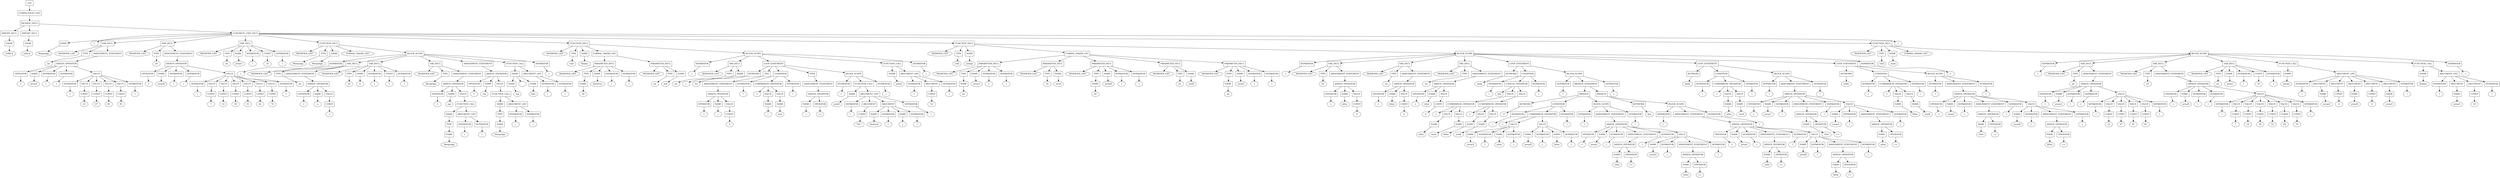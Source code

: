 digraph G {
	splines="TRUE";
	n_0 [label="root", shape="rectangle"]
	n_0 -> n_1
	n_1 [label="COMPILATION_UNIT", shape="rectangle"]
	n_1 -> n_2
	n_2 [label="PACKAGE_DECL", shape="rectangle"]
	n_2 -> n_3
	n_3 [label="IMPORT_DECL", shape="rectangle"]
	n_3 -> n_6
	n_6 [label="NAME", shape="rectangle"]
	n_6 -> n_18
	n_18 [label="stdlib.h", shape="ellipse"]
	n_2 -> n_4
	n_4 [label="IMPORT_DECL", shape="rectangle"]
	n_4 -> n_7
	n_7 [label="NAME", shape="rectangle"]
	n_7 -> n_19
	n_19 [label="stdio.h", shape="ellipse"]
	n_2 -> n_5
	n_5 [label="CONCRETE_UNIT_DECL", shape="rectangle"]
	n_5 -> n_8
	n_8 [label="NAME", shape="rectangle"]
	n_8 -> n_20
	n_20 [label="MergeApp", shape="ellipse"]
	n_5 -> n_9
	n_9 [label="{", shape="ellipse"]
	n_5 -> n_10
	n_10 [label="VAR_DECL", shape="rectangle"]
	n_10 -> n_21
	n_21 [label="MODIFIER_LIST", shape="ellipse"]
	n_10 -> n_22
	n_22 [label="TYPE", shape="rectangle"]
	n_22 -> n_53
	n_53 [label="int", shape="ellipse"]
	n_10 -> n_23
	n_23 [label="ASSIGNMENT_STATEMENT", shape="rectangle"]
	n_23 -> n_54
	n_54 [label="ASSIGN_OPERATOR", shape="rectangle"]
	n_54 -> n_104
	n_104 [label="OPERATOR", shape="rectangle"]
	n_104 -> n_210
	n_210 [label="=", shape="ellipse"]
	n_54 -> n_105
	n_105 [label="NAME", shape="rectangle"]
	n_105 -> n_211
	n_211 [label="arrayA", shape="ellipse"]
	n_54 -> n_106
	n_106 [label="SEPARATOR", shape="rectangle"]
	n_106 -> n_212
	n_212 [label="[", shape="ellipse"]
	n_54 -> n_107
	n_107 [label="SEPARATOR", shape="rectangle"]
	n_107 -> n_213
	n_213 [label="]", shape="ellipse"]
	n_54 -> n_108
	n_108 [label="VALUE", shape="rectangle"]
	n_108 -> n_214
	n_214 [label="SEPARATOR", shape="rectangle"]
	n_214 -> n_335
	n_335 [label="{", shape="ellipse"]
	n_108 -> n_215
	n_215 [label="VALUE", shape="rectangle"]
	n_215 -> n_336
	n_336 [label="CONST", shape="rectangle"]
	n_336 -> n_435
	n_435 [label="23", shape="ellipse"]
	n_108 -> n_216
	n_216 [label="VALUE", shape="rectangle"]
	n_216 -> n_337
	n_337 [label="CONST", shape="rectangle"]
	n_337 -> n_436
	n_436 [label="47", shape="ellipse"]
	n_108 -> n_217
	n_217 [label="VALUE", shape="rectangle"]
	n_217 -> n_338
	n_338 [label="CONST", shape="rectangle"]
	n_338 -> n_437
	n_437 [label="81", shape="ellipse"]
	n_108 -> n_218
	n_218 [label="VALUE", shape="rectangle"]
	n_218 -> n_339
	n_339 [label="CONST", shape="rectangle"]
	n_339 -> n_438
	n_438 [label="95", shape="ellipse"]
	n_108 -> n_219
	n_219 [label="SEPARATOR", shape="rectangle"]
	n_219 -> n_340
	n_340 [label="}", shape="ellipse"]
	n_5 -> n_11
	n_11 [label="VAR_DECL", shape="rectangle"]
	n_11 -> n_24
	n_24 [label="MODIFIER_LIST", shape="ellipse"]
	n_11 -> n_25
	n_25 [label="TYPE", shape="rectangle"]
	n_25 -> n_55
	n_55 [label="int", shape="ellipse"]
	n_11 -> n_26
	n_26 [label="ASSIGNMENT_STATEMENT", shape="rectangle"]
	n_26 -> n_56
	n_56 [label="ASSIGN_OPERATOR", shape="rectangle"]
	n_56 -> n_109
	n_109 [label="OPERATOR", shape="rectangle"]
	n_109 -> n_220
	n_220 [label="=", shape="ellipse"]
	n_56 -> n_110
	n_110 [label="NAME", shape="rectangle"]
	n_110 -> n_221
	n_221 [label="arrayB", shape="ellipse"]
	n_56 -> n_111
	n_111 [label="SEPARATOR", shape="rectangle"]
	n_111 -> n_222
	n_222 [label="[", shape="ellipse"]
	n_56 -> n_112
	n_112 [label="SEPARATOR", shape="rectangle"]
	n_112 -> n_223
	n_223 [label="]", shape="ellipse"]
	n_56 -> n_113
	n_113 [label="VALUE", shape="rectangle"]
	n_113 -> n_224
	n_224 [label="SEPARATOR", shape="rectangle"]
	n_224 -> n_341
	n_341 [label="{", shape="ellipse"]
	n_113 -> n_225
	n_225 [label="VALUE", shape="rectangle"]
	n_225 -> n_342
	n_342 [label="CONST", shape="rectangle"]
	n_342 -> n_439
	n_439 [label="7", shape="ellipse"]
	n_113 -> n_226
	n_226 [label="VALUE", shape="rectangle"]
	n_226 -> n_343
	n_343 [label="CONST", shape="rectangle"]
	n_343 -> n_440
	n_440 [label="14", shape="ellipse"]
	n_113 -> n_227
	n_227 [label="VALUE", shape="rectangle"]
	n_227 -> n_344
	n_344 [label="CONST", shape="rectangle"]
	n_344 -> n_441
	n_441 [label="39", shape="ellipse"]
	n_113 -> n_228
	n_228 [label="VALUE", shape="rectangle"]
	n_228 -> n_345
	n_345 [label="CONST", shape="rectangle"]
	n_345 -> n_442
	n_442 [label="55", shape="ellipse"]
	n_113 -> n_229
	n_229 [label="VALUE", shape="rectangle"]
	n_229 -> n_346
	n_346 [label="CONST", shape="rectangle"]
	n_346 -> n_443
	n_443 [label="62", shape="ellipse"]
	n_113 -> n_230
	n_230 [label="VALUE", shape="rectangle"]
	n_230 -> n_347
	n_347 [label="CONST", shape="rectangle"]
	n_347 -> n_444
	n_444 [label="74", shape="ellipse"]
	n_113 -> n_231
	n_231 [label="SEPARATOR", shape="rectangle"]
	n_231 -> n_348
	n_348 [label="}", shape="ellipse"]
	n_5 -> n_12
	n_12 [label="VAR_DECL", shape="rectangle"]
	n_12 -> n_27
	n_27 [label="MODIFIER_LIST", shape="ellipse"]
	n_12 -> n_28
	n_28 [label="TYPE", shape="rectangle"]
	n_28 -> n_57
	n_57 [label="int", shape="ellipse"]
	n_12 -> n_29
	n_29 [label="NAME", shape="rectangle"]
	n_29 -> n_58
	n_58 [label="arrayC", shape="ellipse"]
	n_12 -> n_30
	n_30 [label="SEPARATOR", shape="rectangle"]
	n_30 -> n_59
	n_59 [label="[", shape="ellipse"]
	n_12 -> n_31
	n_31 [label="CONST", shape="rectangle"]
	n_31 -> n_60
	n_60 [label="10", shape="ellipse"]
	n_12 -> n_32
	n_32 [label="SEPARATOR", shape="rectangle"]
	n_32 -> n_61
	n_61 [label="]", shape="ellipse"]
	n_5 -> n_13
	n_13 [label="FUNCTION_DECL", shape="rectangle"]
	n_13 -> n_33
	n_33 [label="MODIFIER_LIST", shape="ellipse"]
	n_13 -> n_34
	n_34 [label="TYPE", shape="rectangle"]
	n_34 -> n_62
	n_62 [label="MergeApp", shape="ellipse"]
	n_13 -> n_35
	n_35 [label="NAME", shape="rectangle"]
	n_35 -> n_63
	n_63 [label="MergeApp", shape="ellipse"]
	n_13 -> n_36
	n_36 [label="FORMAL_PARAM_LIST", shape="ellipse"]
	n_13 -> n_37
	n_37 [label="BLOCK_SCOPE", shape="rectangle"]
	n_37 -> n_64
	n_64 [label="SEPARATOR", shape="rectangle"]
	n_64 -> n_114
	n_114 [label="{", shape="ellipse"]
	n_37 -> n_65
	n_65 [label="VAR_DECL", shape="rectangle"]
	n_65 -> n_115
	n_115 [label="MODIFIER_LIST", shape="ellipse"]
	n_65 -> n_116
	n_116 [label="TYPE", shape="rectangle"]
	n_116 -> n_232
	n_232 [label="int", shape="ellipse"]
	n_65 -> n_117
	n_117 [label="ASSIGNMENT_STATEMENT", shape="rectangle"]
	n_117 -> n_233
	n_233 [label="ASSIGN_OPERATOR", shape="rectangle"]
	n_233 -> n_349
	n_349 [label="OPERATOR", shape="rectangle"]
	n_349 -> n_445
	n_445 [label="=", shape="ellipse"]
	n_233 -> n_350
	n_350 [label="NAME", shape="rectangle"]
	n_350 -> n_446
	n_446 [label="a", shape="ellipse"]
	n_233 -> n_351
	n_351 [label="VALUE", shape="rectangle"]
	n_351 -> n_447
	n_447 [label="CONST", shape="rectangle"]
	n_447 -> n_527
	n_527 [label="3", shape="ellipse"]
	n_37 -> n_66
	n_66 [label="VAR_DECL", shape="rectangle"]
	n_66 -> n_118
	n_118 [label="MODIFIER_LIST", shape="ellipse"]
	n_66 -> n_119
	n_119 [label="TYPE", shape="rectangle"]
	n_119 -> n_234
	n_234 [label="int", shape="ellipse"]
	n_66 -> n_120
	n_120 [label="NAME", shape="rectangle"]
	n_120 -> n_235
	n_235 [label="b", shape="ellipse"]
	n_66 -> n_121
	n_121 [label="SEPARATOR", shape="rectangle"]
	n_121 -> n_236
	n_236 [label="[", shape="ellipse"]
	n_66 -> n_122
	n_122 [label="CONST", shape="rectangle"]
	n_122 -> n_237
	n_237 [label="3", shape="ellipse"]
	n_66 -> n_123
	n_123 [label="SEPARATOR", shape="rectangle"]
	n_123 -> n_238
	n_238 [label="]", shape="ellipse"]
	n_37 -> n_67
	n_67 [label="VAR_DECL", shape="rectangle"]
	n_67 -> n_124
	n_124 [label="MODIFIER_LIST", shape="ellipse"]
	n_67 -> n_125
	n_125 [label="TYPE", shape="rectangle"]
	n_125 -> n_239
	n_239 [label="MergeApp", shape="ellipse"]
	n_67 -> n_126
	n_126 [label="ASSIGNMENT_STATEMENT", shape="rectangle"]
	n_126 -> n_240
	n_240 [label="ASSIGN_OPERATOR", shape="rectangle"]
	n_240 -> n_352
	n_352 [label="OPERATOR", shape="rectangle"]
	n_352 -> n_448
	n_448 [label="=", shape="ellipse"]
	n_240 -> n_353
	n_353 [label="NAME", shape="rectangle"]
	n_353 -> n_449
	n_449 [label="mg", shape="ellipse"]
	n_240 -> n_354
	n_354 [label="VALUE", shape="rectangle"]
	n_354 -> n_450
	n_450 [label="FUNCTION_CALL", shape="rectangle"]
	n_450 -> n_528
	n_528 [label="NAME", shape="rectangle"]
	n_528 -> n_603
	n_603 [label="TYPE", shape="rectangle"]
	n_603 -> n_652
	n_652 [label="NAME", shape="rectangle"]
	n_652 -> n_688
	n_688 [label="MergeApp", shape="ellipse"]
	n_450 -> n_529
	n_529 [label="ARGUMENT_LIST", shape="rectangle"]
	n_529 -> n_604
	n_604 [label="SEPARATOR", shape="rectangle"]
	n_604 -> n_653
	n_653 [label="(", shape="ellipse"]
	n_529 -> n_605
	n_605 [label="SEPARATOR", shape="rectangle"]
	n_605 -> n_654
	n_654 [label=")", shape="ellipse"]
	n_37 -> n_68
	n_68 [label="ASSIGNMENT_STATEMENT", shape="rectangle"]
	n_68 -> n_127
	n_127 [label="ASSIGN_OPERATOR", shape="rectangle"]
	n_127 -> n_241
	n_241 [label="OPERATOR", shape="rectangle"]
	n_241 -> n_355
	n_355 [label="=", shape="ellipse"]
	n_127 -> n_242
	n_242 [label="NAME", shape="rectangle"]
	n_242 -> n_356
	n_356 [label="mg", shape="ellipse"]
	n_127 -> n_243
	n_243 [label="VALUE", shape="rectangle"]
	n_243 -> n_357
	n_357 [label="FUNCTION_CALL", shape="rectangle"]
	n_357 -> n_451
	n_451 [label="NAME", shape="rectangle"]
	n_451 -> n_530
	n_530 [label="TYPE", shape="rectangle"]
	n_530 -> n_606
	n_606 [label="NAME", shape="rectangle"]
	n_606 -> n_655
	n_655 [label="MergeApp", shape="ellipse"]
	n_357 -> n_452
	n_452 [label="ARGUMENT_LIST", shape="rectangle"]
	n_452 -> n_531
	n_531 [label="SEPARATOR", shape="rectangle"]
	n_531 -> n_607
	n_607 [label="(", shape="ellipse"]
	n_452 -> n_532
	n_532 [label="SEPARATOR", shape="rectangle"]
	n_532 -> n_608
	n_608 [label=")", shape="ellipse"]
	n_37 -> n_69
	n_69 [label="FUNCTION_CALL", shape="rectangle"]
	n_69 -> n_128
	n_128 [label="NAME", shape="rectangle"]
	n_128 -> n_244
	n_244 [label="NAME", shape="rectangle"]
	n_244 -> n_358
	n_358 [label="mg", shape="ellipse"]
	n_128 -> n_245
	n_245 [label=".", shape="ellipse"]
	n_128 -> n_246
	n_246 [label="NAME", shape="rectangle"]
	n_246 -> n_359
	n_359 [label="func", shape="ellipse"]
	n_69 -> n_129
	n_129 [label="ARGUMENT_LIST", shape="rectangle"]
	n_129 -> n_247
	n_247 [label="SEPARATOR", shape="rectangle"]
	n_247 -> n_360
	n_360 [label="(", shape="ellipse"]
	n_129 -> n_248
	n_248 [label="SEPARATOR", shape="rectangle"]
	n_248 -> n_361
	n_361 [label=")", shape="ellipse"]
	n_37 -> n_70
	n_70 [label="SEPARATOR", shape="rectangle"]
	n_70 -> n_130
	n_130 [label="}", shape="ellipse"]
	n_5 -> n_14
	n_14 [label="FUNCTION_DECL", shape="rectangle"]
	n_14 -> n_38
	n_38 [label="MODIFIER_LIST", shape="ellipse"]
	n_14 -> n_39
	n_39 [label="TYPE", shape="rectangle"]
	n_39 -> n_71
	n_71 [label="void", shape="ellipse"]
	n_14 -> n_40
	n_40 [label="NAME", shape="rectangle"]
	n_40 -> n_72
	n_72 [label="display", shape="ellipse"]
	n_14 -> n_41
	n_41 [label="FORMAL_PARAM_LIST", shape="rectangle"]
	n_41 -> n_73
	n_73 [label="PARAMETER_DECL", shape="rectangle"]
	n_73 -> n_131
	n_131 [label="MODIFIER_LIST", shape="ellipse"]
	n_73 -> n_132
	n_132 [label="TYPE", shape="rectangle"]
	n_132 -> n_249
	n_249 [label="NAME", shape="rectangle"]
	n_249 -> n_362
	n_362 [label="int", shape="ellipse"]
	n_73 -> n_133
	n_133 [label="NAME", shape="rectangle"]
	n_133 -> n_250
	n_250 [label="theArray", shape="ellipse"]
	n_73 -> n_134
	n_134 [label="SEPARATOR", shape="rectangle"]
	n_134 -> n_251
	n_251 [label="[", shape="ellipse"]
	n_73 -> n_135
	n_135 [label="SEPARATOR", shape="rectangle"]
	n_135 -> n_252
	n_252 [label="]", shape="ellipse"]
	n_41 -> n_74
	n_74 [label="PARAMETER_DECL", shape="rectangle"]
	n_74 -> n_136
	n_136 [label="MODIFIER_LIST", shape="ellipse"]
	n_74 -> n_137
	n_137 [label="TYPE", shape="rectangle"]
	n_137 -> n_253
	n_253 [label="int", shape="ellipse"]
	n_74 -> n_138
	n_138 [label="NAME", shape="rectangle"]
	n_138 -> n_254
	n_254 [label="size", shape="ellipse"]
	n_14 -> n_42
	n_42 [label="BLOCK_SCOPE", shape="rectangle"]
	n_42 -> n_75
	n_75 [label="SEPARATOR", shape="rectangle"]
	n_75 -> n_139
	n_139 [label="{", shape="ellipse"]
	n_42 -> n_76
	n_76 [label="VAR_DECL", shape="rectangle"]
	n_76 -> n_140
	n_140 [label="MODIFIER_LIST", shape="ellipse"]
	n_76 -> n_141
	n_141 [label="TYPE", shape="rectangle"]
	n_141 -> n_255
	n_255 [label="int", shape="ellipse"]
	n_76 -> n_142
	n_142 [label="NAME", shape="rectangle"]
	n_142 -> n_256
	n_256 [label="j", shape="ellipse"]
	n_42 -> n_77
	n_77 [label="LOOP_STATEMENT", shape="rectangle"]
	n_77 -> n_143
	n_143 [label="KEYWORD", shape="rectangle"]
	n_143 -> n_257
	n_257 [label="for", shape="ellipse"]
	n_77 -> n_144
	n_144 [label="INIT", shape="rectangle"]
	n_144 -> n_258
	n_258 [label="ASSIGNMENT_STATEMENT", shape="rectangle"]
	n_258 -> n_363
	n_363 [label="ASSIGN_OPERATOR", shape="rectangle"]
	n_363 -> n_453
	n_453 [label="OPERATOR", shape="rectangle"]
	n_453 -> n_533
	n_533 [label="=", shape="ellipse"]
	n_363 -> n_454
	n_454 [label="NAME", shape="rectangle"]
	n_454 -> n_534
	n_534 [label="j", shape="ellipse"]
	n_363 -> n_455
	n_455 [label="VALUE", shape="rectangle"]
	n_455 -> n_535
	n_535 [label="CONST", shape="rectangle"]
	n_535 -> n_609
	n_609 [label="0", shape="ellipse"]
	n_77 -> n_145
	n_145 [label="CONDITION", shape="rectangle"]
	n_145 -> n_259
	n_259 [label="SEPARATOR", shape="rectangle"]
	n_259 -> n_364
	n_364 [label="(", shape="ellipse"]
	n_145 -> n_260
	n_260 [label="COMPARISON_OPERATOR", shape="rectangle"]
	n_260 -> n_365
	n_365 [label="<", shape="ellipse"]
	n_260 -> n_366
	n_366 [label="VALUE", shape="rectangle"]
	n_366 -> n_456
	n_456 [label="NAME", shape="rectangle"]
	n_456 -> n_536
	n_536 [label="j", shape="ellipse"]
	n_260 -> n_367
	n_367 [label="VALUE", shape="rectangle"]
	n_367 -> n_457
	n_457 [label="NAME", shape="rectangle"]
	n_457 -> n_537
	n_537 [label="size", shape="ellipse"]
	n_145 -> n_261
	n_261 [label="SEPARATOR", shape="rectangle"]
	n_261 -> n_368
	n_368 [label=")", shape="ellipse"]
	n_77 -> n_146
	n_146 [label="STEP", shape="rectangle"]
	n_146 -> n_262
	n_262 [label="ASSIGNMENT_STATEMENT", shape="rectangle"]
	n_262 -> n_369
	n_369 [label="ASSIGN_OPERATOR", shape="rectangle"]
	n_369 -> n_458
	n_458 [label="NAME", shape="rectangle"]
	n_458 -> n_538
	n_538 [label="j", shape="ellipse"]
	n_369 -> n_459
	n_459 [label="OPERATOR", shape="rectangle"]
	n_459 -> n_539
	n_539 [label="++", shape="ellipse"]
	n_77 -> n_147
	n_147 [label="BLOCK_SCOPE", shape="rectangle"]
	n_147 -> n_263
	n_263 [label="SEPARATOR", shape="rectangle"]
	n_263 -> n_370
	n_370 [label="{", shape="ellipse"]
	n_147 -> n_264
	n_264 [label="FUNCTION_CALL", shape="rectangle"]
	n_264 -> n_371
	n_371 [label="NAME", shape="rectangle"]
	n_371 -> n_460
	n_460 [label="printf", shape="ellipse"]
	n_264 -> n_372
	n_372 [label="ARGUMENT_LIST", shape="rectangle"]
	n_372 -> n_461
	n_461 [label="SEPARATOR", shape="rectangle"]
	n_461 -> n_540
	n_540 [label="(", shape="ellipse"]
	n_372 -> n_462
	n_462 [label="ARGUMENT", shape="rectangle"]
	n_462 -> n_541
	n_541 [label="CONST", shape="rectangle"]
	n_541 -> n_610
	n_610 [label="\"%d \"", shape="ellipse"]
	n_372 -> n_463
	n_463 [label="ARGUMENT", shape="rectangle"]
	n_463 -> n_542
	n_542 [label="NAME", shape="rectangle"]
	n_542 -> n_611
	n_611 [label="theArray", shape="ellipse"]
	n_463 -> n_543
	n_543 [label="SEPARATOR", shape="rectangle"]
	n_543 -> n_612
	n_612 [label="[", shape="ellipse"]
	n_463 -> n_544
	n_544 [label="NAME", shape="rectangle"]
	n_544 -> n_613
	n_613 [label="j", shape="ellipse"]
	n_463 -> n_545
	n_545 [label="SEPARATOR", shape="rectangle"]
	n_545 -> n_614
	n_614 [label="]", shape="ellipse"]
	n_372 -> n_464
	n_464 [label="SEPARATOR", shape="rectangle"]
	n_464 -> n_546
	n_546 [label=")", shape="ellipse"]
	n_147 -> n_265
	n_265 [label="SEPARATOR", shape="rectangle"]
	n_265 -> n_373
	n_373 [label="}", shape="ellipse"]
	n_42 -> n_78
	n_78 [label="FUNCTION_CALL", shape="rectangle"]
	n_78 -> n_148
	n_148 [label="NAME", shape="rectangle"]
	n_148 -> n_266
	n_266 [label="printf", shape="ellipse"]
	n_78 -> n_149
	n_149 [label="ARGUMENT_LIST", shape="rectangle"]
	n_149 -> n_267
	n_267 [label="SEPARATOR", shape="rectangle"]
	n_267 -> n_374
	n_374 [label="(", shape="ellipse"]
	n_149 -> n_268
	n_268 [label="ARGUMENT", shape="rectangle"]
	n_268 -> n_375
	n_375 [label="CONST", shape="rectangle"]
	n_375 -> n_465
	n_465 [label="\"\\n\"", shape="ellipse"]
	n_149 -> n_269
	n_269 [label="SEPARATOR", shape="rectangle"]
	n_269 -> n_376
	n_376 [label=")", shape="ellipse"]
	n_42 -> n_79
	n_79 [label="SEPARATOR", shape="rectangle"]
	n_79 -> n_150
	n_150 [label="}", shape="ellipse"]
	n_5 -> n_15
	n_15 [label="FUNCTION_DECL", shape="rectangle"]
	n_15 -> n_43
	n_43 [label="MODIFIER_LIST", shape="ellipse"]
	n_15 -> n_44
	n_44 [label="TYPE", shape="rectangle"]
	n_44 -> n_80
	n_80 [label="void", shape="ellipse"]
	n_15 -> n_45
	n_45 [label="NAME", shape="rectangle"]
	n_45 -> n_81
	n_81 [label="merge", shape="ellipse"]
	n_15 -> n_46
	n_46 [label="FORMAL_PARAM_LIST", shape="rectangle"]
	n_46 -> n_82
	n_82 [label="PARAMETER_DECL", shape="rectangle"]
	n_82 -> n_151
	n_151 [label="MODIFIER_LIST", shape="ellipse"]
	n_82 -> n_152
	n_152 [label="TYPE", shape="rectangle"]
	n_152 -> n_270
	n_270 [label="NAME", shape="rectangle"]
	n_270 -> n_377
	n_377 [label="int", shape="ellipse"]
	n_82 -> n_153
	n_153 [label="NAME", shape="rectangle"]
	n_153 -> n_271
	n_271 [label="arrayA", shape="ellipse"]
	n_82 -> n_154
	n_154 [label="SEPARATOR", shape="rectangle"]
	n_154 -> n_272
	n_272 [label="[", shape="ellipse"]
	n_82 -> n_155
	n_155 [label="SEPARATOR", shape="rectangle"]
	n_155 -> n_273
	n_273 [label="]", shape="ellipse"]
	n_46 -> n_83
	n_83 [label="PARAMETER_DECL", shape="rectangle"]
	n_83 -> n_156
	n_156 [label="MODIFIER_LIST", shape="ellipse"]
	n_83 -> n_157
	n_157 [label="TYPE", shape="rectangle"]
	n_157 -> n_274
	n_274 [label="int", shape="ellipse"]
	n_83 -> n_158
	n_158 [label="NAME", shape="rectangle"]
	n_158 -> n_275
	n_275 [label="sizeA", shape="ellipse"]
	n_46 -> n_84
	n_84 [label="PARAMETER_DECL", shape="rectangle"]
	n_84 -> n_159
	n_159 [label="MODIFIER_LIST", shape="ellipse"]
	n_84 -> n_160
	n_160 [label="TYPE", shape="rectangle"]
	n_160 -> n_276
	n_276 [label="NAME", shape="rectangle"]
	n_276 -> n_378
	n_378 [label="int", shape="ellipse"]
	n_84 -> n_161
	n_161 [label="NAME", shape="rectangle"]
	n_161 -> n_277
	n_277 [label="arrayB", shape="ellipse"]
	n_84 -> n_162
	n_162 [label="SEPARATOR", shape="rectangle"]
	n_162 -> n_278
	n_278 [label="[", shape="ellipse"]
	n_84 -> n_163
	n_163 [label="SEPARATOR", shape="rectangle"]
	n_163 -> n_279
	n_279 [label="]", shape="ellipse"]
	n_46 -> n_85
	n_85 [label="PARAMETER_DECL", shape="rectangle"]
	n_85 -> n_164
	n_164 [label="MODIFIER_LIST", shape="ellipse"]
	n_85 -> n_165
	n_165 [label="TYPE", shape="rectangle"]
	n_165 -> n_280
	n_280 [label="int", shape="ellipse"]
	n_85 -> n_166
	n_166 [label="NAME", shape="rectangle"]
	n_166 -> n_281
	n_281 [label="sizeB", shape="ellipse"]
	n_46 -> n_86
	n_86 [label="PARAMETER_DECL", shape="rectangle"]
	n_86 -> n_167
	n_167 [label="MODIFIER_LIST", shape="ellipse"]
	n_86 -> n_168
	n_168 [label="TYPE", shape="rectangle"]
	n_168 -> n_282
	n_282 [label="NAME", shape="rectangle"]
	n_282 -> n_379
	n_379 [label="int", shape="ellipse"]
	n_86 -> n_169
	n_169 [label="NAME", shape="rectangle"]
	n_169 -> n_283
	n_283 [label="arrayC", shape="ellipse"]
	n_86 -> n_170
	n_170 [label="SEPARATOR", shape="rectangle"]
	n_170 -> n_284
	n_284 [label="[", shape="ellipse"]
	n_86 -> n_171
	n_171 [label="SEPARATOR", shape="rectangle"]
	n_171 -> n_285
	n_285 [label="]", shape="ellipse"]
	n_15 -> n_47
	n_47 [label="BLOCK_SCOPE", shape="rectangle"]
	n_47 -> n_87
	n_87 [label="SEPARATOR", shape="rectangle"]
	n_87 -> n_172
	n_172 [label="{", shape="ellipse"]
	n_47 -> n_88
	n_88 [label="VAR_DECL", shape="rectangle"]
	n_88 -> n_173
	n_173 [label="MODIFIER_LIST", shape="ellipse"]
	n_88 -> n_174
	n_174 [label="TYPE", shape="rectangle"]
	n_174 -> n_286
	n_286 [label="int", shape="ellipse"]
	n_88 -> n_175
	n_175 [label="ASSIGNMENT_STATEMENT", shape="rectangle"]
	n_175 -> n_287
	n_287 [label="ASSIGN_OPERATOR", shape="rectangle"]
	n_287 -> n_380
	n_380 [label="OPERATOR", shape="rectangle"]
	n_380 -> n_466
	n_466 [label="=", shape="ellipse"]
	n_287 -> n_381
	n_381 [label="NAME", shape="rectangle"]
	n_381 -> n_467
	n_467 [label="aDex", shape="ellipse"]
	n_287 -> n_382
	n_382 [label="VALUE", shape="rectangle"]
	n_382 -> n_468
	n_468 [label="CONST", shape="rectangle"]
	n_468 -> n_547
	n_547 [label="0", shape="ellipse"]
	n_47 -> n_89
	n_89 [label="VAR_DECL", shape="rectangle"]
	n_89 -> n_176
	n_176 [label="MODIFIER_LIST", shape="ellipse"]
	n_89 -> n_177
	n_177 [label="TYPE", shape="rectangle"]
	n_177 -> n_288
	n_288 [label="int", shape="ellipse"]
	n_89 -> n_178
	n_178 [label="ASSIGNMENT_STATEMENT", shape="rectangle"]
	n_178 -> n_289
	n_289 [label="ASSIGN_OPERATOR", shape="rectangle"]
	n_289 -> n_383
	n_383 [label="OPERATOR", shape="rectangle"]
	n_383 -> n_469
	n_469 [label="=", shape="ellipse"]
	n_289 -> n_384
	n_384 [label="NAME", shape="rectangle"]
	n_384 -> n_470
	n_470 [label="bDex", shape="ellipse"]
	n_289 -> n_385
	n_385 [label="VALUE", shape="rectangle"]
	n_385 -> n_471
	n_471 [label="CONST", shape="rectangle"]
	n_471 -> n_548
	n_548 [label="0", shape="ellipse"]
	n_47 -> n_90
	n_90 [label="VAR_DECL", shape="rectangle"]
	n_90 -> n_179
	n_179 [label="MODIFIER_LIST", shape="ellipse"]
	n_90 -> n_180
	n_180 [label="TYPE", shape="rectangle"]
	n_180 -> n_290
	n_290 [label="int", shape="ellipse"]
	n_90 -> n_181
	n_181 [label="ASSIGNMENT_STATEMENT", shape="rectangle"]
	n_181 -> n_291
	n_291 [label="ASSIGN_OPERATOR", shape="rectangle"]
	n_291 -> n_386
	n_386 [label="OPERATOR", shape="rectangle"]
	n_386 -> n_472
	n_472 [label="=", shape="ellipse"]
	n_291 -> n_387
	n_387 [label="NAME", shape="rectangle"]
	n_387 -> n_473
	n_473 [label="cDex", shape="ellipse"]
	n_291 -> n_388
	n_388 [label="VALUE", shape="rectangle"]
	n_388 -> n_474
	n_474 [label="CONST", shape="rectangle"]
	n_474 -> n_549
	n_549 [label="0", shape="ellipse"]
	n_47 -> n_91
	n_91 [label="LOOP_STATEMENT", shape="rectangle"]
	n_91 -> n_182
	n_182 [label="KEYWORD", shape="rectangle"]
	n_182 -> n_292
	n_292 [label="while", shape="ellipse"]
	n_91 -> n_183
	n_183 [label="CONDITION", shape="rectangle"]
	n_183 -> n_293
	n_293 [label="SEPARATOR", shape="rectangle"]
	n_293 -> n_389
	n_389 [label="(", shape="ellipse"]
	n_183 -> n_294
	n_294 [label="LOGICAL_OPERATOR", shape="rectangle"]
	n_294 -> n_390
	n_390 [label="&&", shape="ellipse"]
	n_294 -> n_391
	n_391 [label="VALUE", shape="rectangle"]
	n_391 -> n_475
	n_475 [label="COMPARISON_OPERATOR", shape="rectangle"]
	n_475 -> n_550
	n_550 [label="<", shape="ellipse"]
	n_475 -> n_551
	n_551 [label="VALUE", shape="rectangle"]
	n_551 -> n_615
	n_615 [label="NAME", shape="rectangle"]
	n_615 -> n_656
	n_656 [label="aDex", shape="ellipse"]
	n_475 -> n_552
	n_552 [label="VALUE", shape="rectangle"]
	n_552 -> n_616
	n_616 [label="NAME", shape="rectangle"]
	n_616 -> n_657
	n_657 [label="sizeA", shape="ellipse"]
	n_294 -> n_392
	n_392 [label="VALUE", shape="rectangle"]
	n_392 -> n_476
	n_476 [label="COMPARISON_OPERATOR", shape="rectangle"]
	n_476 -> n_553
	n_553 [label="<", shape="ellipse"]
	n_476 -> n_554
	n_554 [label="VALUE", shape="rectangle"]
	n_554 -> n_617
	n_617 [label="NAME", shape="rectangle"]
	n_617 -> n_658
	n_658 [label="bDex", shape="ellipse"]
	n_476 -> n_555
	n_555 [label="VALUE", shape="rectangle"]
	n_555 -> n_618
	n_618 [label="NAME", shape="rectangle"]
	n_618 -> n_659
	n_659 [label="sizeB", shape="ellipse"]
	n_183 -> n_295
	n_295 [label="SEPARATOR", shape="rectangle"]
	n_295 -> n_393
	n_393 [label=")", shape="ellipse"]
	n_91 -> n_184
	n_184 [label="BLOCK_SCOPE", shape="rectangle"]
	n_184 -> n_296
	n_296 [label="SEPARATOR", shape="rectangle"]
	n_296 -> n_394
	n_394 [label="{", shape="ellipse"]
	n_184 -> n_297
	n_297 [label="BRANCH_STATEMENT", shape="rectangle"]
	n_297 -> n_395
	n_395 [label="BRANCH", shape="rectangle"]
	n_395 -> n_477
	n_477 [label="KEYWORD", shape="rectangle"]
	n_477 -> n_556
	n_556 [label="if", shape="ellipse"]
	n_395 -> n_478
	n_478 [label="CONDITION", shape="rectangle"]
	n_478 -> n_557
	n_557 [label="SEPARATOR", shape="rectangle"]
	n_557 -> n_619
	n_619 [label="(", shape="ellipse"]
	n_478 -> n_558
	n_558 [label="COMPARISON_OPERATOR", shape="rectangle"]
	n_558 -> n_620
	n_620 [label="<", shape="ellipse"]
	n_558 -> n_621
	n_621 [label="VALUE", shape="rectangle"]
	n_621 -> n_660
	n_660 [label="NAME", shape="rectangle"]
	n_660 -> n_689
	n_689 [label="arrayA", shape="ellipse"]
	n_621 -> n_661
	n_661 [label="SEPARATOR", shape="rectangle"]
	n_661 -> n_690
	n_690 [label="[", shape="ellipse"]
	n_621 -> n_662
	n_662 [label="NAME", shape="rectangle"]
	n_662 -> n_691
	n_691 [label="aDex", shape="ellipse"]
	n_621 -> n_663
	n_663 [label="SEPARATOR", shape="rectangle"]
	n_663 -> n_692
	n_692 [label="]", shape="ellipse"]
	n_558 -> n_622
	n_622 [label="VALUE", shape="rectangle"]
	n_622 -> n_664
	n_664 [label="NAME", shape="rectangle"]
	n_664 -> n_693
	n_693 [label="arrayB", shape="ellipse"]
	n_622 -> n_665
	n_665 [label="SEPARATOR", shape="rectangle"]
	n_665 -> n_694
	n_694 [label="[", shape="ellipse"]
	n_622 -> n_666
	n_666 [label="NAME", shape="rectangle"]
	n_666 -> n_695
	n_695 [label="bDex", shape="ellipse"]
	n_622 -> n_667
	n_667 [label="SEPARATOR", shape="rectangle"]
	n_667 -> n_696
	n_696 [label="]", shape="ellipse"]
	n_478 -> n_559
	n_559 [label="SEPARATOR", shape="rectangle"]
	n_559 -> n_623
	n_623 [label=")", shape="ellipse"]
	n_395 -> n_479
	n_479 [label="BLOCK_SCOPE", shape="rectangle"]
	n_479 -> n_560
	n_560 [label="SEPARATOR", shape="rectangle"]
	n_560 -> n_624
	n_624 [label="{", shape="ellipse"]
	n_479 -> n_561
	n_561 [label="ASSIGNMENT_STATEMENT", shape="rectangle"]
	n_561 -> n_625
	n_625 [label="ASSIGN_OPERATOR", shape="rectangle"]
	n_625 -> n_668
	n_668 [label="OPERATOR", shape="rectangle"]
	n_668 -> n_697
	n_697 [label="=", shape="ellipse"]
	n_625 -> n_669
	n_669 [label="NAME", shape="rectangle"]
	n_669 -> n_698
	n_698 [label="arrayC", shape="ellipse"]
	n_625 -> n_670
	n_670 [label="SEPARATOR", shape="rectangle"]
	n_670 -> n_699
	n_699 [label="[", shape="ellipse"]
	n_625 -> n_671
	n_671 [label="ASSIGNMENT_STATEMENT", shape="rectangle"]
	n_671 -> n_700
	n_700 [label="ASSIGN_OPERATOR", shape="rectangle"]
	n_700 -> n_719
	n_719 [label="NAME", shape="rectangle"]
	n_719 -> n_731
	n_731 [label="cDex", shape="ellipse"]
	n_700 -> n_720
	n_720 [label="OPERATOR", shape="rectangle"]
	n_720 -> n_732
	n_732 [label="++", shape="ellipse"]
	n_625 -> n_672
	n_672 [label="SEPARATOR", shape="rectangle"]
	n_672 -> n_701
	n_701 [label="]", shape="ellipse"]
	n_625 -> n_673
	n_673 [label="VALUE", shape="rectangle"]
	n_673 -> n_702
	n_702 [label="NAME", shape="rectangle"]
	n_702 -> n_721
	n_721 [label="arrayA", shape="ellipse"]
	n_673 -> n_703
	n_703 [label="SEPARATOR", shape="rectangle"]
	n_703 -> n_722
	n_722 [label="[", shape="ellipse"]
	n_673 -> n_704
	n_704 [label="ASSIGNMENT_STATEMENT", shape="rectangle"]
	n_704 -> n_723
	n_723 [label="ASSIGN_OPERATOR", shape="rectangle"]
	n_723 -> n_733
	n_733 [label="NAME", shape="rectangle"]
	n_733 -> n_739
	n_739 [label="aDex", shape="ellipse"]
	n_723 -> n_734
	n_734 [label="OPERATOR", shape="rectangle"]
	n_734 -> n_740
	n_740 [label="++", shape="ellipse"]
	n_673 -> n_705
	n_705 [label="SEPARATOR", shape="rectangle"]
	n_705 -> n_724
	n_724 [label="]", shape="ellipse"]
	n_479 -> n_562
	n_562 [label="SEPARATOR", shape="rectangle"]
	n_562 -> n_626
	n_626 [label="}", shape="ellipse"]
	n_297 -> n_396
	n_396 [label="BRANCH", shape="rectangle"]
	n_396 -> n_480
	n_480 [label="KEYWORD", shape="rectangle"]
	n_480 -> n_563
	n_563 [label="else", shape="ellipse"]
	n_396 -> n_481
	n_481 [label="BLOCK_SCOPE", shape="rectangle"]
	n_481 -> n_564
	n_564 [label="SEPARATOR", shape="rectangle"]
	n_564 -> n_627
	n_627 [label="{", shape="ellipse"]
	n_481 -> n_565
	n_565 [label="ASSIGNMENT_STATEMENT", shape="rectangle"]
	n_565 -> n_628
	n_628 [label="ASSIGN_OPERATOR", shape="rectangle"]
	n_628 -> n_674
	n_674 [label="OPERATOR", shape="rectangle"]
	n_674 -> n_706
	n_706 [label="=", shape="ellipse"]
	n_628 -> n_675
	n_675 [label="NAME", shape="rectangle"]
	n_675 -> n_707
	n_707 [label="arrayC", shape="ellipse"]
	n_628 -> n_676
	n_676 [label="SEPARATOR", shape="rectangle"]
	n_676 -> n_708
	n_708 [label="[", shape="ellipse"]
	n_628 -> n_677
	n_677 [label="ASSIGNMENT_STATEMENT", shape="rectangle"]
	n_677 -> n_709
	n_709 [label="ASSIGN_OPERATOR", shape="rectangle"]
	n_709 -> n_725
	n_725 [label="NAME", shape="rectangle"]
	n_725 -> n_735
	n_735 [label="cDex", shape="ellipse"]
	n_709 -> n_726
	n_726 [label="OPERATOR", shape="rectangle"]
	n_726 -> n_736
	n_736 [label="++", shape="ellipse"]
	n_628 -> n_678
	n_678 [label="SEPARATOR", shape="rectangle"]
	n_678 -> n_710
	n_710 [label="]", shape="ellipse"]
	n_628 -> n_679
	n_679 [label="VALUE", shape="rectangle"]
	n_679 -> n_711
	n_711 [label="NAME", shape="rectangle"]
	n_711 -> n_727
	n_727 [label="arrayB", shape="ellipse"]
	n_679 -> n_712
	n_712 [label="SEPARATOR", shape="rectangle"]
	n_712 -> n_728
	n_728 [label="[", shape="ellipse"]
	n_679 -> n_713
	n_713 [label="ASSIGNMENT_STATEMENT", shape="rectangle"]
	n_713 -> n_729
	n_729 [label="ASSIGN_OPERATOR", shape="rectangle"]
	n_729 -> n_737
	n_737 [label="NAME", shape="rectangle"]
	n_737 -> n_741
	n_741 [label="bDex", shape="ellipse"]
	n_729 -> n_738
	n_738 [label="OPERATOR", shape="rectangle"]
	n_738 -> n_742
	n_742 [label="++", shape="ellipse"]
	n_679 -> n_714
	n_714 [label="SEPARATOR", shape="rectangle"]
	n_714 -> n_730
	n_730 [label="]", shape="ellipse"]
	n_481 -> n_566
	n_566 [label="SEPARATOR", shape="rectangle"]
	n_566 -> n_629
	n_629 [label="}", shape="ellipse"]
	n_184 -> n_298
	n_298 [label="SEPARATOR", shape="rectangle"]
	n_298 -> n_397
	n_397 [label="}", shape="ellipse"]
	n_47 -> n_92
	n_92 [label="LOOP_STATEMENT", shape="rectangle"]
	n_92 -> n_185
	n_185 [label="KEYWORD", shape="rectangle"]
	n_185 -> n_299
	n_299 [label="while", shape="ellipse"]
	n_92 -> n_186
	n_186 [label="CONDITION", shape="rectangle"]
	n_186 -> n_300
	n_300 [label="SEPARATOR", shape="rectangle"]
	n_300 -> n_398
	n_398 [label="(", shape="ellipse"]
	n_186 -> n_301
	n_301 [label="COMPARISON_OPERATOR", shape="rectangle"]
	n_301 -> n_399
	n_399 [label="<", shape="ellipse"]
	n_301 -> n_400
	n_400 [label="VALUE", shape="rectangle"]
	n_400 -> n_482
	n_482 [label="NAME", shape="rectangle"]
	n_482 -> n_567
	n_567 [label="aDex", shape="ellipse"]
	n_301 -> n_401
	n_401 [label="VALUE", shape="rectangle"]
	n_401 -> n_483
	n_483 [label="NAME", shape="rectangle"]
	n_483 -> n_568
	n_568 [label="sizeA", shape="ellipse"]
	n_186 -> n_302
	n_302 [label="SEPARATOR", shape="rectangle"]
	n_302 -> n_402
	n_402 [label=")", shape="ellipse"]
	n_92 -> n_187
	n_187 [label="BLOCK_SCOPE", shape="rectangle"]
	n_187 -> n_303
	n_303 [label="SEPARATOR", shape="rectangle"]
	n_303 -> n_403
	n_403 [label="{", shape="ellipse"]
	n_187 -> n_304
	n_304 [label="ASSIGNMENT_STATEMENT", shape="rectangle"]
	n_304 -> n_404
	n_404 [label="ASSIGN_OPERATOR", shape="rectangle"]
	n_404 -> n_484
	n_484 [label="OPERATOR", shape="rectangle"]
	n_484 -> n_569
	n_569 [label="=", shape="ellipse"]
	n_404 -> n_485
	n_485 [label="NAME", shape="rectangle"]
	n_485 -> n_570
	n_570 [label="arrayC", shape="ellipse"]
	n_404 -> n_486
	n_486 [label="SEPARATOR", shape="rectangle"]
	n_486 -> n_571
	n_571 [label="[", shape="ellipse"]
	n_404 -> n_487
	n_487 [label="ASSIGNMENT_STATEMENT", shape="rectangle"]
	n_487 -> n_572
	n_572 [label="ASSIGN_OPERATOR", shape="rectangle"]
	n_572 -> n_630
	n_630 [label="NAME", shape="rectangle"]
	n_630 -> n_680
	n_680 [label="cDex", shape="ellipse"]
	n_572 -> n_631
	n_631 [label="OPERATOR", shape="rectangle"]
	n_631 -> n_681
	n_681 [label="++", shape="ellipse"]
	n_404 -> n_488
	n_488 [label="SEPARATOR", shape="rectangle"]
	n_488 -> n_573
	n_573 [label="]", shape="ellipse"]
	n_404 -> n_489
	n_489 [label="VALUE", shape="rectangle"]
	n_489 -> n_574
	n_574 [label="NAME", shape="rectangle"]
	n_574 -> n_632
	n_632 [label="arrayA", shape="ellipse"]
	n_489 -> n_575
	n_575 [label="SEPARATOR", shape="rectangle"]
	n_575 -> n_633
	n_633 [label="[", shape="ellipse"]
	n_489 -> n_576
	n_576 [label="ASSIGNMENT_STATEMENT", shape="rectangle"]
	n_576 -> n_634
	n_634 [label="ASSIGN_OPERATOR", shape="rectangle"]
	n_634 -> n_682
	n_682 [label="NAME", shape="rectangle"]
	n_682 -> n_715
	n_715 [label="aDex", shape="ellipse"]
	n_634 -> n_683
	n_683 [label="OPERATOR", shape="rectangle"]
	n_683 -> n_716
	n_716 [label="++", shape="ellipse"]
	n_489 -> n_577
	n_577 [label="SEPARATOR", shape="rectangle"]
	n_577 -> n_635
	n_635 [label="]", shape="ellipse"]
	n_187 -> n_305
	n_305 [label="SEPARATOR", shape="rectangle"]
	n_305 -> n_405
	n_405 [label="}", shape="ellipse"]
	n_47 -> n_93
	n_93 [label="LOOP_STATEMENT", shape="rectangle"]
	n_93 -> n_188
	n_188 [label="KEYWORD", shape="rectangle"]
	n_188 -> n_306
	n_306 [label="while", shape="ellipse"]
	n_93 -> n_189
	n_189 [label="CONDITION", shape="rectangle"]
	n_189 -> n_307
	n_307 [label="SEPARATOR", shape="rectangle"]
	n_307 -> n_406
	n_406 [label="(", shape="ellipse"]
	n_189 -> n_308
	n_308 [label="COMPARISON_OPERATOR", shape="rectangle"]
	n_308 -> n_407
	n_407 [label="<", shape="ellipse"]
	n_308 -> n_408
	n_408 [label="VALUE", shape="rectangle"]
	n_408 -> n_490
	n_490 [label="NAME", shape="rectangle"]
	n_490 -> n_578
	n_578 [label="bDex", shape="ellipse"]
	n_308 -> n_409
	n_409 [label="VALUE", shape="rectangle"]
	n_409 -> n_491
	n_491 [label="NAME", shape="rectangle"]
	n_491 -> n_579
	n_579 [label="sizeB", shape="ellipse"]
	n_189 -> n_309
	n_309 [label="SEPARATOR", shape="rectangle"]
	n_309 -> n_410
	n_410 [label=")", shape="ellipse"]
	n_93 -> n_190
	n_190 [label="BLOCK_SCOPE", shape="rectangle"]
	n_190 -> n_310
	n_310 [label="SEPARATOR", shape="rectangle"]
	n_310 -> n_411
	n_411 [label="{", shape="ellipse"]
	n_190 -> n_311
	n_311 [label="ASSIGNMENT_STATEMENT", shape="rectangle"]
	n_311 -> n_412
	n_412 [label="ASSIGN_OPERATOR", shape="rectangle"]
	n_412 -> n_492
	n_492 [label="OPERATOR", shape="rectangle"]
	n_492 -> n_580
	n_580 [label="=", shape="ellipse"]
	n_412 -> n_493
	n_493 [label="NAME", shape="rectangle"]
	n_493 -> n_581
	n_581 [label="arrayC", shape="ellipse"]
	n_412 -> n_494
	n_494 [label="SEPARATOR", shape="rectangle"]
	n_494 -> n_582
	n_582 [label="[", shape="ellipse"]
	n_412 -> n_495
	n_495 [label="ASSIGNMENT_STATEMENT", shape="rectangle"]
	n_495 -> n_583
	n_583 [label="ASSIGN_OPERATOR", shape="rectangle"]
	n_583 -> n_636
	n_636 [label="NAME", shape="rectangle"]
	n_636 -> n_684
	n_684 [label="cDex", shape="ellipse"]
	n_583 -> n_637
	n_637 [label="OPERATOR", shape="rectangle"]
	n_637 -> n_685
	n_685 [label="++", shape="ellipse"]
	n_412 -> n_496
	n_496 [label="SEPARATOR", shape="rectangle"]
	n_496 -> n_584
	n_584 [label="]", shape="ellipse"]
	n_412 -> n_497
	n_497 [label="VALUE", shape="rectangle"]
	n_497 -> n_585
	n_585 [label="NAME", shape="rectangle"]
	n_585 -> n_638
	n_638 [label="arrayB", shape="ellipse"]
	n_497 -> n_586
	n_586 [label="SEPARATOR", shape="rectangle"]
	n_586 -> n_639
	n_639 [label="[", shape="ellipse"]
	n_497 -> n_587
	n_587 [label="ASSIGNMENT_STATEMENT", shape="rectangle"]
	n_587 -> n_640
	n_640 [label="ASSIGN_OPERATOR", shape="rectangle"]
	n_640 -> n_686
	n_686 [label="NAME", shape="rectangle"]
	n_686 -> n_717
	n_717 [label="bDex", shape="ellipse"]
	n_640 -> n_687
	n_687 [label="OPERATOR", shape="rectangle"]
	n_687 -> n_718
	n_718 [label="++", shape="ellipse"]
	n_497 -> n_588
	n_588 [label="SEPARATOR", shape="rectangle"]
	n_588 -> n_641
	n_641 [label="]", shape="ellipse"]
	n_190 -> n_312
	n_312 [label="SEPARATOR", shape="rectangle"]
	n_312 -> n_413
	n_413 [label="}", shape="ellipse"]
	n_47 -> n_94
	n_94 [label="SEPARATOR", shape="rectangle"]
	n_94 -> n_191
	n_191 [label="}", shape="ellipse"]
	n_5 -> n_16
	n_16 [label="FUNCTION_DECL", shape="rectangle"]
	n_16 -> n_48
	n_48 [label="MODIFIER_LIST", shape="ellipse"]
	n_16 -> n_49
	n_49 [label="TYPE", shape="rectangle"]
	n_49 -> n_95
	n_95 [label="void", shape="ellipse"]
	n_16 -> n_50
	n_50 [label="NAME", shape="rectangle"]
	n_50 -> n_96
	n_96 [label="main", shape="ellipse"]
	n_16 -> n_51
	n_51 [label="FORMAL_PARAM_LIST", shape="ellipse"]
	n_16 -> n_52
	n_52 [label="BLOCK_SCOPE", shape="rectangle"]
	n_52 -> n_97
	n_97 [label="SEPARATOR", shape="rectangle"]
	n_97 -> n_192
	n_192 [label="{", shape="ellipse"]
	n_52 -> n_98
	n_98 [label="VAR_DECL", shape="rectangle"]
	n_98 -> n_193
	n_193 [label="MODIFIER_LIST", shape="ellipse"]
	n_98 -> n_194
	n_194 [label="TYPE", shape="rectangle"]
	n_194 -> n_313
	n_313 [label="int", shape="ellipse"]
	n_98 -> n_195
	n_195 [label="ASSIGNMENT_STATEMENT", shape="rectangle"]
	n_195 -> n_314
	n_314 [label="ASSIGN_OPERATOR", shape="rectangle"]
	n_314 -> n_414
	n_414 [label="OPERATOR", shape="rectangle"]
	n_414 -> n_498
	n_498 [label="=", shape="ellipse"]
	n_314 -> n_415
	n_415 [label="NAME", shape="rectangle"]
	n_415 -> n_499
	n_499 [label="arrayA", shape="ellipse"]
	n_314 -> n_416
	n_416 [label="SEPARATOR", shape="rectangle"]
	n_416 -> n_500
	n_500 [label="[", shape="ellipse"]
	n_314 -> n_417
	n_417 [label="SEPARATOR", shape="rectangle"]
	n_417 -> n_501
	n_501 [label="]", shape="ellipse"]
	n_314 -> n_418
	n_418 [label="VALUE", shape="rectangle"]
	n_418 -> n_502
	n_502 [label="SEPARATOR", shape="rectangle"]
	n_502 -> n_589
	n_589 [label="{", shape="ellipse"]
	n_418 -> n_503
	n_503 [label="VALUE", shape="rectangle"]
	n_503 -> n_590
	n_590 [label="CONST", shape="rectangle"]
	n_590 -> n_642
	n_642 [label="23", shape="ellipse"]
	n_418 -> n_504
	n_504 [label="VALUE", shape="rectangle"]
	n_504 -> n_591
	n_591 [label="CONST", shape="rectangle"]
	n_591 -> n_643
	n_643 [label="47", shape="ellipse"]
	n_418 -> n_505
	n_505 [label="VALUE", shape="rectangle"]
	n_505 -> n_592
	n_592 [label="CONST", shape="rectangle"]
	n_592 -> n_644
	n_644 [label="81", shape="ellipse"]
	n_418 -> n_506
	n_506 [label="VALUE", shape="rectangle"]
	n_506 -> n_593
	n_593 [label="CONST", shape="rectangle"]
	n_593 -> n_645
	n_645 [label="95", shape="ellipse"]
	n_418 -> n_507
	n_507 [label="SEPARATOR", shape="rectangle"]
	n_507 -> n_594
	n_594 [label="}", shape="ellipse"]
	n_52 -> n_99
	n_99 [label="VAR_DECL", shape="rectangle"]
	n_99 -> n_196
	n_196 [label="MODIFIER_LIST", shape="ellipse"]
	n_99 -> n_197
	n_197 [label="TYPE", shape="rectangle"]
	n_197 -> n_315
	n_315 [label="int", shape="ellipse"]
	n_99 -> n_198
	n_198 [label="ASSIGNMENT_STATEMENT", shape="rectangle"]
	n_198 -> n_316
	n_316 [label="ASSIGN_OPERATOR", shape="rectangle"]
	n_316 -> n_419
	n_419 [label="OPERATOR", shape="rectangle"]
	n_419 -> n_508
	n_508 [label="=", shape="ellipse"]
	n_316 -> n_420
	n_420 [label="NAME", shape="rectangle"]
	n_420 -> n_509
	n_509 [label="arrayB", shape="ellipse"]
	n_316 -> n_421
	n_421 [label="SEPARATOR", shape="rectangle"]
	n_421 -> n_510
	n_510 [label="[", shape="ellipse"]
	n_316 -> n_422
	n_422 [label="SEPARATOR", shape="rectangle"]
	n_422 -> n_511
	n_511 [label="]", shape="ellipse"]
	n_316 -> n_423
	n_423 [label="VALUE", shape="rectangle"]
	n_423 -> n_512
	n_512 [label="SEPARATOR", shape="rectangle"]
	n_512 -> n_595
	n_595 [label="{", shape="ellipse"]
	n_423 -> n_513
	n_513 [label="VALUE", shape="rectangle"]
	n_513 -> n_596
	n_596 [label="CONST", shape="rectangle"]
	n_596 -> n_646
	n_646 [label="7", shape="ellipse"]
	n_423 -> n_514
	n_514 [label="VALUE", shape="rectangle"]
	n_514 -> n_597
	n_597 [label="CONST", shape="rectangle"]
	n_597 -> n_647
	n_647 [label="14", shape="ellipse"]
	n_423 -> n_515
	n_515 [label="VALUE", shape="rectangle"]
	n_515 -> n_598
	n_598 [label="CONST", shape="rectangle"]
	n_598 -> n_648
	n_648 [label="39", shape="ellipse"]
	n_423 -> n_516
	n_516 [label="VALUE", shape="rectangle"]
	n_516 -> n_599
	n_599 [label="CONST", shape="rectangle"]
	n_599 -> n_649
	n_649 [label="55", shape="ellipse"]
	n_423 -> n_517
	n_517 [label="VALUE", shape="rectangle"]
	n_517 -> n_600
	n_600 [label="CONST", shape="rectangle"]
	n_600 -> n_650
	n_650 [label="62", shape="ellipse"]
	n_423 -> n_518
	n_518 [label="VALUE", shape="rectangle"]
	n_518 -> n_601
	n_601 [label="CONST", shape="rectangle"]
	n_601 -> n_651
	n_651 [label="74", shape="ellipse"]
	n_423 -> n_519
	n_519 [label="SEPARATOR", shape="rectangle"]
	n_519 -> n_602
	n_602 [label="}", shape="ellipse"]
	n_52 -> n_100
	n_100 [label="VAR_DECL", shape="rectangle"]
	n_100 -> n_199
	n_199 [label="MODIFIER_LIST", shape="ellipse"]
	n_100 -> n_200
	n_200 [label="TYPE", shape="rectangle"]
	n_200 -> n_317
	n_317 [label="int", shape="ellipse"]
	n_100 -> n_201
	n_201 [label="NAME", shape="rectangle"]
	n_201 -> n_318
	n_318 [label="arrayC", shape="ellipse"]
	n_100 -> n_202
	n_202 [label="SEPARATOR", shape="rectangle"]
	n_202 -> n_319
	n_319 [label="[", shape="ellipse"]
	n_100 -> n_203
	n_203 [label="CONST", shape="rectangle"]
	n_203 -> n_320
	n_320 [label="10", shape="ellipse"]
	n_100 -> n_204
	n_204 [label="SEPARATOR", shape="rectangle"]
	n_204 -> n_321
	n_321 [label="]", shape="ellipse"]
	n_52 -> n_101
	n_101 [label="FUNCTION_CALL", shape="rectangle"]
	n_101 -> n_205
	n_205 [label="NAME", shape="rectangle"]
	n_205 -> n_322
	n_322 [label="merge", shape="ellipse"]
	n_101 -> n_206
	n_206 [label="ARGUMENT_LIST", shape="rectangle"]
	n_206 -> n_323
	n_323 [label="SEPARATOR", shape="rectangle"]
	n_323 -> n_424
	n_424 [label="(", shape="ellipse"]
	n_206 -> n_324
	n_324 [label="ARGUMENT", shape="rectangle"]
	n_324 -> n_425
	n_425 [label="NAME", shape="rectangle"]
	n_425 -> n_520
	n_520 [label="arrayA", shape="ellipse"]
	n_206 -> n_325
	n_325 [label="ARGUMENT", shape="rectangle"]
	n_325 -> n_426
	n_426 [label="CONST", shape="rectangle"]
	n_426 -> n_521
	n_521 [label="4", shape="ellipse"]
	n_206 -> n_326
	n_326 [label="ARGUMENT", shape="rectangle"]
	n_326 -> n_427
	n_427 [label="NAME", shape="rectangle"]
	n_427 -> n_522
	n_522 [label="arrayB", shape="ellipse"]
	n_206 -> n_327
	n_327 [label="ARGUMENT", shape="rectangle"]
	n_327 -> n_428
	n_428 [label="CONST", shape="rectangle"]
	n_428 -> n_523
	n_523 [label="6", shape="ellipse"]
	n_206 -> n_328
	n_328 [label="ARGUMENT", shape="rectangle"]
	n_328 -> n_429
	n_429 [label="NAME", shape="rectangle"]
	n_429 -> n_524
	n_524 [label="arrayC", shape="ellipse"]
	n_206 -> n_329
	n_329 [label="SEPARATOR", shape="rectangle"]
	n_329 -> n_430
	n_430 [label=")", shape="ellipse"]
	n_52 -> n_102
	n_102 [label="FUNCTION_CALL", shape="rectangle"]
	n_102 -> n_207
	n_207 [label="NAME", shape="rectangle"]
	n_207 -> n_330
	n_330 [label="display", shape="ellipse"]
	n_102 -> n_208
	n_208 [label="ARGUMENT_LIST", shape="rectangle"]
	n_208 -> n_331
	n_331 [label="SEPARATOR", shape="rectangle"]
	n_331 -> n_431
	n_431 [label="(", shape="ellipse"]
	n_208 -> n_332
	n_332 [label="ARGUMENT", shape="rectangle"]
	n_332 -> n_432
	n_432 [label="NAME", shape="rectangle"]
	n_432 -> n_525
	n_525 [label="arrayC", shape="ellipse"]
	n_208 -> n_333
	n_333 [label="ARGUMENT", shape="rectangle"]
	n_333 -> n_433
	n_433 [label="CONST", shape="rectangle"]
	n_433 -> n_526
	n_526 [label="10", shape="ellipse"]
	n_208 -> n_334
	n_334 [label="SEPARATOR", shape="rectangle"]
	n_334 -> n_434
	n_434 [label=")", shape="ellipse"]
	n_52 -> n_103
	n_103 [label="SEPARATOR", shape="rectangle"]
	n_103 -> n_209
	n_209 [label="}", shape="ellipse"]
	n_5 -> n_17
	n_17 [label="}", shape="ellipse"]
}
